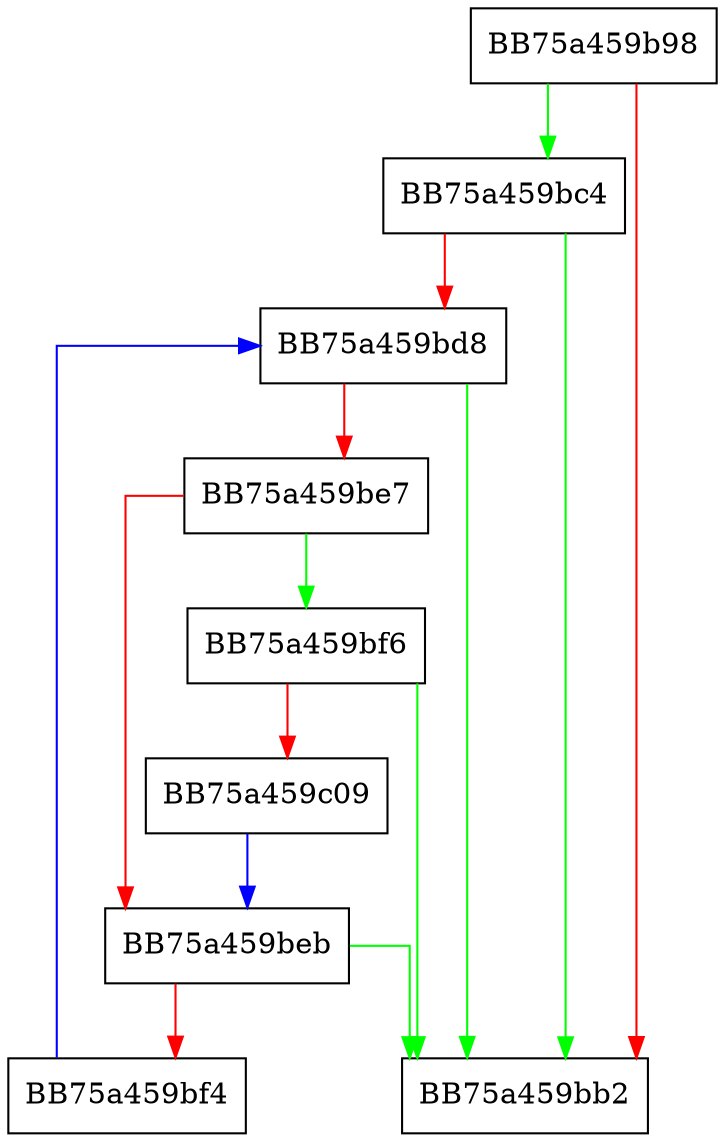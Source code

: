 digraph sqlite3FindDbName {
  node [shape="box"];
  graph [splines=ortho];
  BB75a459b98 -> BB75a459bc4 [color="green"];
  BB75a459b98 -> BB75a459bb2 [color="red"];
  BB75a459bc4 -> BB75a459bb2 [color="green"];
  BB75a459bc4 -> BB75a459bd8 [color="red"];
  BB75a459bd8 -> BB75a459bb2 [color="green"];
  BB75a459bd8 -> BB75a459be7 [color="red"];
  BB75a459be7 -> BB75a459bf6 [color="green"];
  BB75a459be7 -> BB75a459beb [color="red"];
  BB75a459beb -> BB75a459bb2 [color="green"];
  BB75a459beb -> BB75a459bf4 [color="red"];
  BB75a459bf4 -> BB75a459bd8 [color="blue"];
  BB75a459bf6 -> BB75a459bb2 [color="green"];
  BB75a459bf6 -> BB75a459c09 [color="red"];
  BB75a459c09 -> BB75a459beb [color="blue"];
}